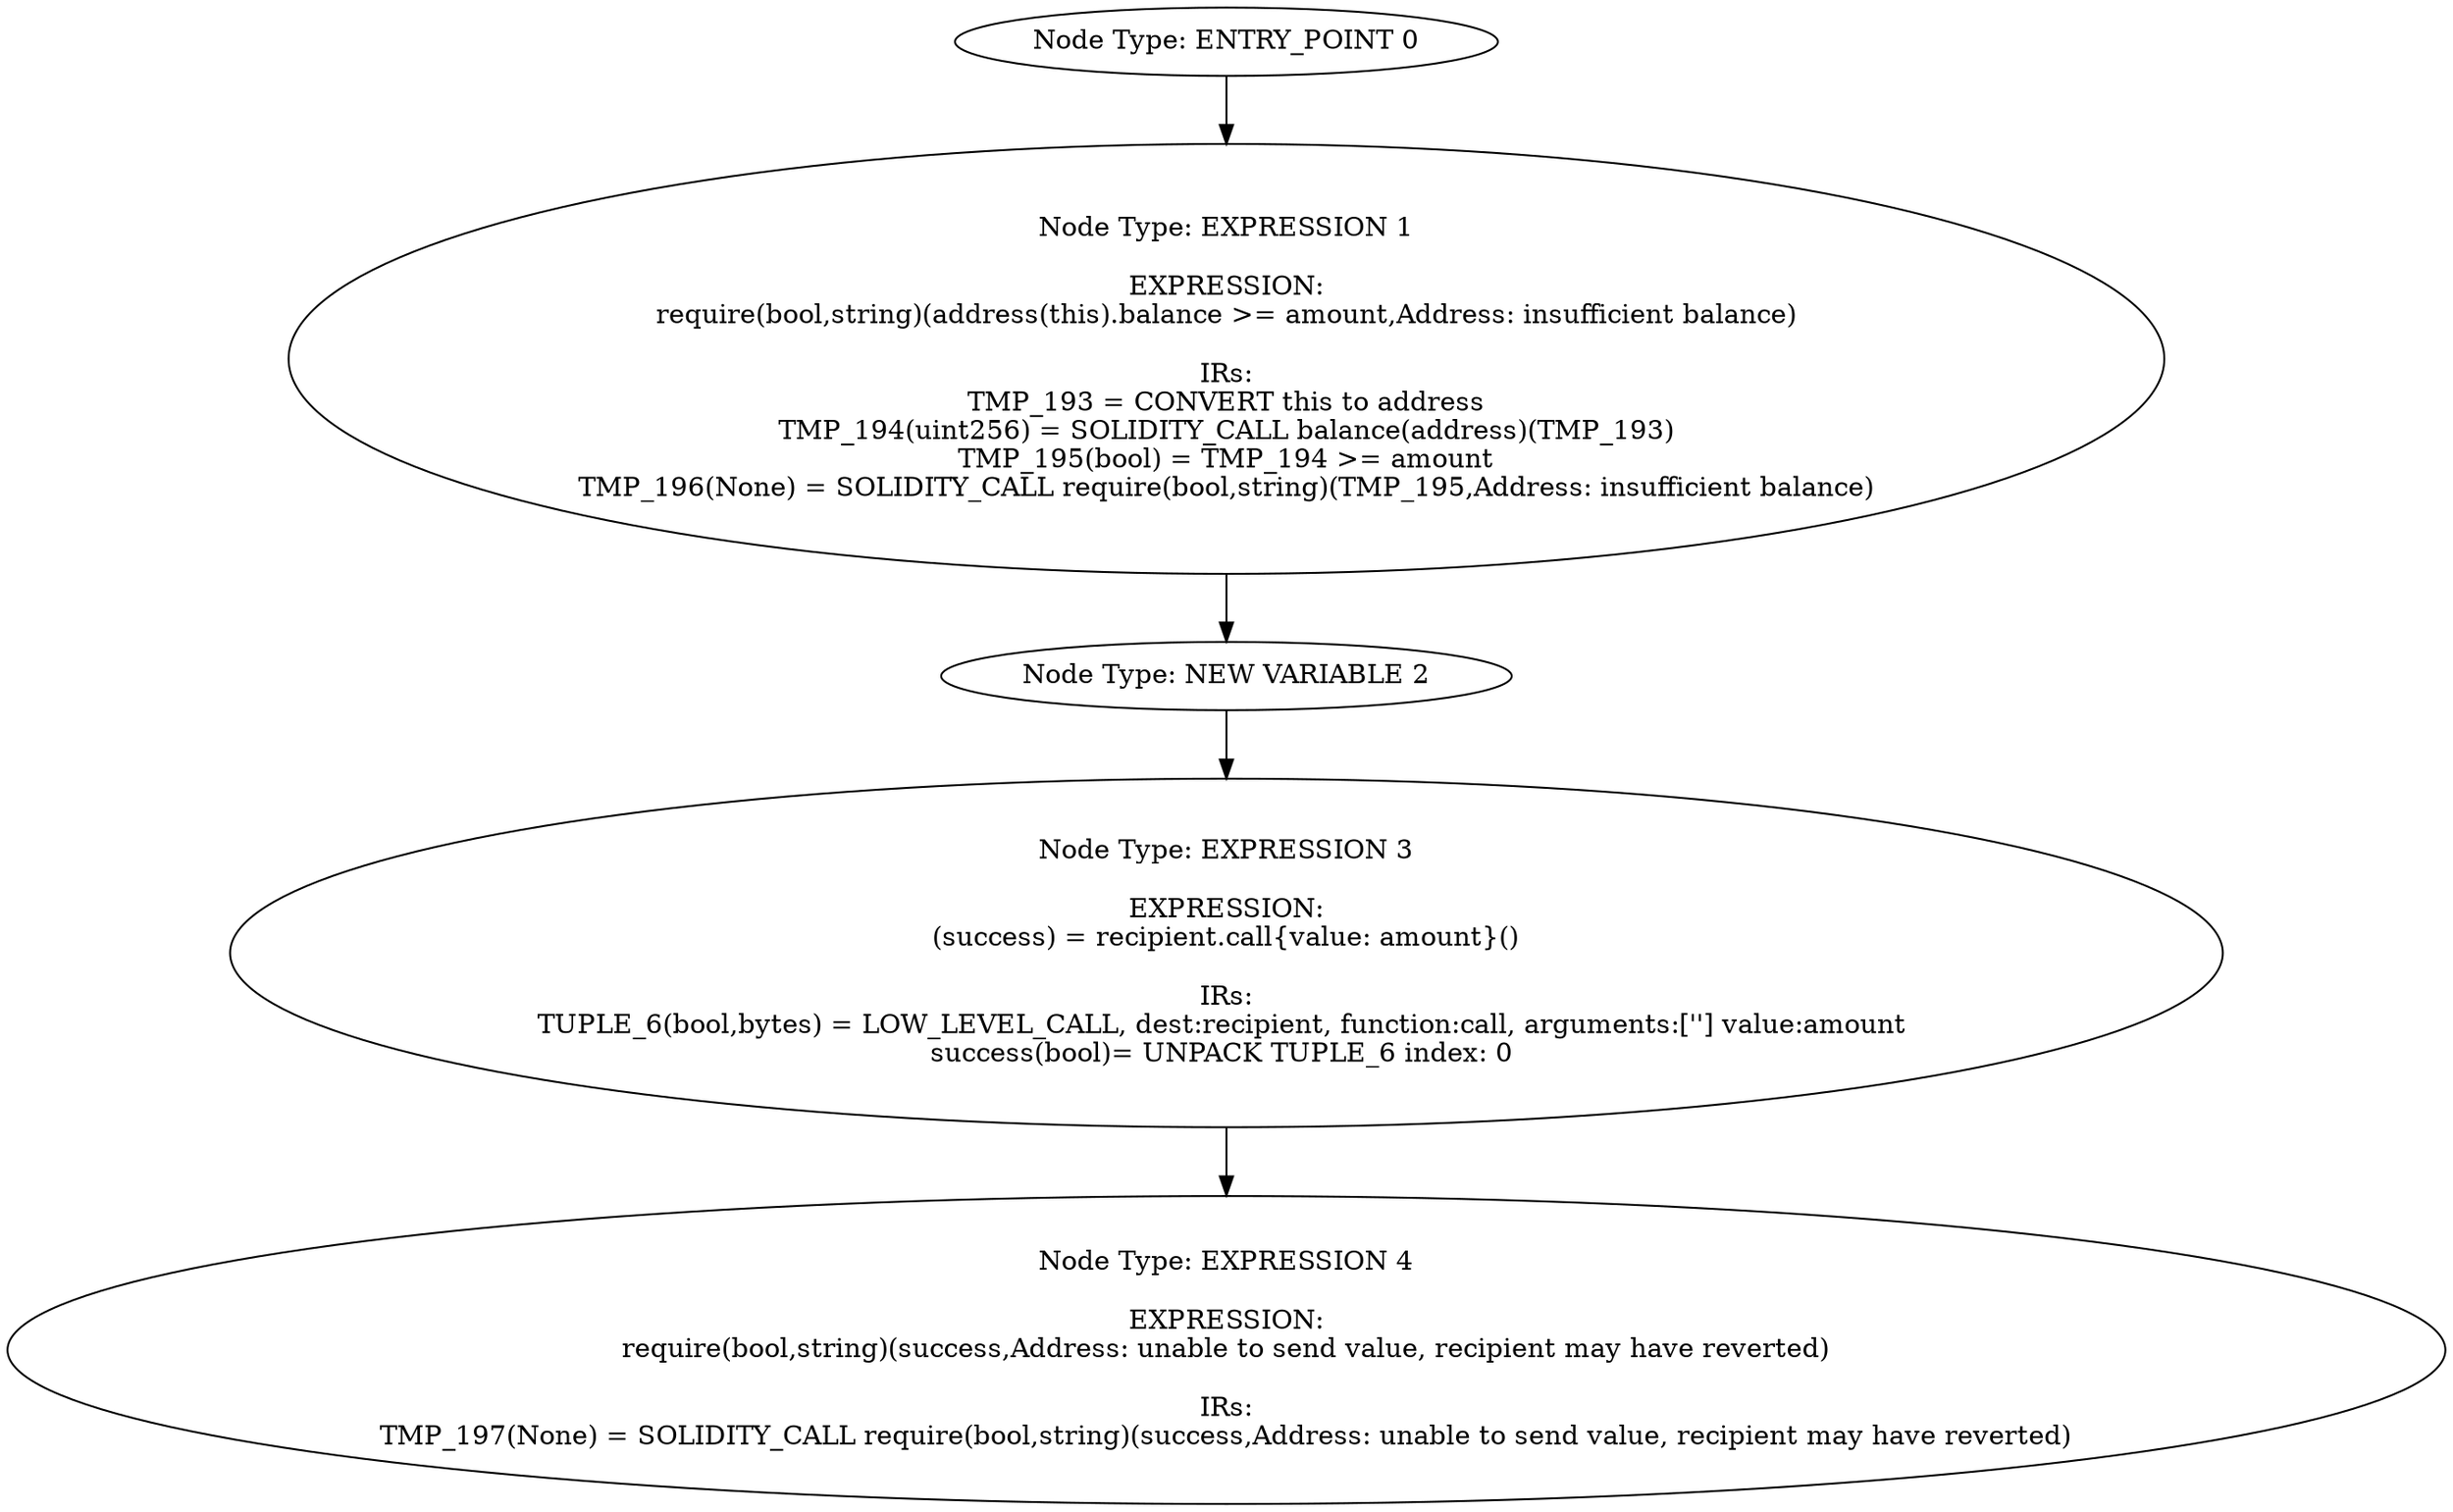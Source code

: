 digraph{
0[label="Node Type: ENTRY_POINT 0
"];
0->1;
1[label="Node Type: EXPRESSION 1

EXPRESSION:
require(bool,string)(address(this).balance >= amount,Address: insufficient balance)

IRs:
TMP_193 = CONVERT this to address
TMP_194(uint256) = SOLIDITY_CALL balance(address)(TMP_193)
TMP_195(bool) = TMP_194 >= amount
TMP_196(None) = SOLIDITY_CALL require(bool,string)(TMP_195,Address: insufficient balance)"];
1->2;
2[label="Node Type: NEW VARIABLE 2
"];
2->3;
3[label="Node Type: EXPRESSION 3

EXPRESSION:
(success) = recipient.call{value: amount}()

IRs:
TUPLE_6(bool,bytes) = LOW_LEVEL_CALL, dest:recipient, function:call, arguments:[''] value:amount 
success(bool)= UNPACK TUPLE_6 index: 0 "];
3->4;
4[label="Node Type: EXPRESSION 4

EXPRESSION:
require(bool,string)(success,Address: unable to send value, recipient may have reverted)

IRs:
TMP_197(None) = SOLIDITY_CALL require(bool,string)(success,Address: unable to send value, recipient may have reverted)"];
}

